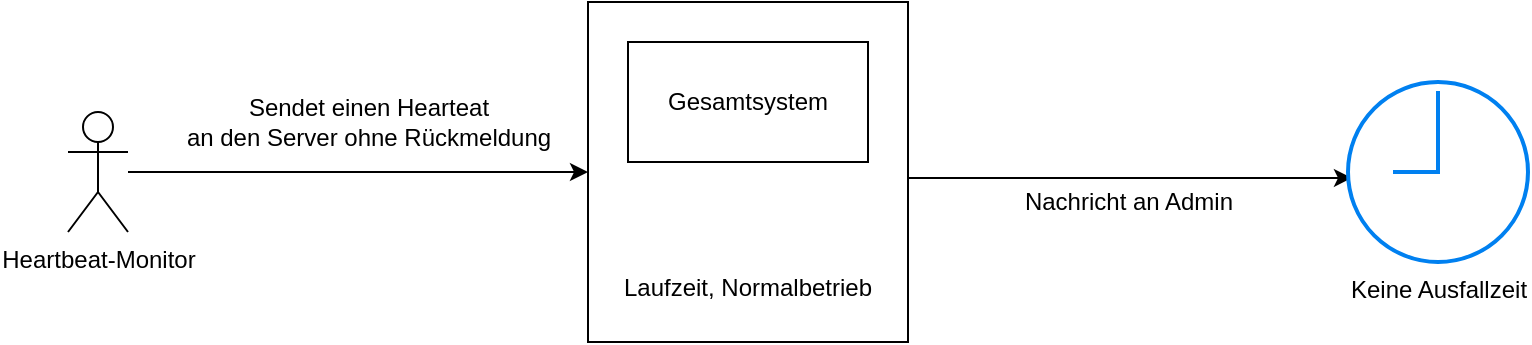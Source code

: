 <mxfile version="12.8.8" type="device"><diagram id="4825HtoTwsyWY6LcjGnN" name="Page-1"><mxGraphModel dx="466" dy="801" grid="1" gridSize="10" guides="1" tooltips="1" connect="1" arrows="1" fold="1" page="1" pageScale="1" pageWidth="827" pageHeight="1169" math="0" shadow="0"><root><mxCell id="0"/><mxCell id="1" parent="0"/><mxCell id="yjomIk0FwZpuEXgkG4li-6" style="edgeStyle=orthogonalEdgeStyle;rounded=0;orthogonalLoop=1;jettySize=auto;html=1;entryX=0.022;entryY=0.533;entryDx=0;entryDy=0;entryPerimeter=0;" edge="1" parent="1" source="yjomIk0FwZpuEXgkG4li-1" target="yjomIk0FwZpuEXgkG4li-5"><mxGeometry relative="1" as="geometry"><Array as="points"><mxPoint x="560" y="248"/><mxPoint x="560" y="248"/></Array></mxGeometry></mxCell><mxCell id="yjomIk0FwZpuEXgkG4li-7" value="Nachricht an Admin" style="text;html=1;align=center;verticalAlign=middle;resizable=0;points=[];labelBackgroundColor=#ffffff;" vertex="1" connectable="0" parent="yjomIk0FwZpuEXgkG4li-6"><mxGeometry x="-0.598" y="-4" relative="1" as="geometry"><mxPoint x="65" y="8" as="offset"/></mxGeometry></mxCell><mxCell id="yjomIk0FwZpuEXgkG4li-1" value="&lt;div&gt;&lt;br&gt;&lt;/div&gt;&lt;div&gt;&lt;br&gt;&lt;/div&gt;&lt;div&gt;&lt;br&gt;&lt;/div&gt;&lt;div&gt;&lt;br&gt;&lt;/div&gt;&lt;div&gt;&lt;br&gt;&lt;/div&gt;&lt;div&gt;&lt;br&gt;&lt;/div&gt;&lt;div&gt;&lt;br&gt;&lt;/div&gt;&lt;div&gt;&lt;br&gt;&lt;/div&gt;&lt;div&gt;Laufzeit, Normalbetrieb&lt;br&gt;&lt;/div&gt;" style="rounded=0;whiteSpace=wrap;html=1;" vertex="1" parent="1"><mxGeometry x="320" y="160" width="160" height="170" as="geometry"/></mxCell><mxCell id="yjomIk0FwZpuEXgkG4li-2" value="Gesamtsystem" style="rounded=0;whiteSpace=wrap;html=1;" vertex="1" parent="1"><mxGeometry x="340" y="180" width="120" height="60" as="geometry"/></mxCell><mxCell id="yjomIk0FwZpuEXgkG4li-4" style="edgeStyle=orthogonalEdgeStyle;rounded=0;orthogonalLoop=1;jettySize=auto;html=1;entryX=0;entryY=0.5;entryDx=0;entryDy=0;" edge="1" parent="1" source="yjomIk0FwZpuEXgkG4li-3" target="yjomIk0FwZpuEXgkG4li-1"><mxGeometry relative="1" as="geometry"/></mxCell><mxCell id="yjomIk0FwZpuEXgkG4li-8" value="&lt;div&gt;Sendet einen Hearteat&lt;/div&gt;&lt;div&gt; an den Server ohne Rückmeldung&lt;br&gt;&lt;/div&gt;" style="text;html=1;align=center;verticalAlign=middle;resizable=0;points=[];labelBackgroundColor=#ffffff;" vertex="1" connectable="0" parent="yjomIk0FwZpuEXgkG4li-4"><mxGeometry x="-0.243" y="-5" relative="1" as="geometry"><mxPoint x="33" y="-30" as="offset"/></mxGeometry></mxCell><mxCell id="yjomIk0FwZpuEXgkG4li-3" value="Heartbeat-Monitor" style="shape=umlActor;verticalLabelPosition=bottom;labelBackgroundColor=#ffffff;verticalAlign=top;html=1;outlineConnect=0;" vertex="1" parent="1"><mxGeometry x="60" y="215" width="30" height="60" as="geometry"/></mxCell><mxCell id="yjomIk0FwZpuEXgkG4li-5" value="Keine Ausfallzeit" style="html=1;verticalLabelPosition=bottom;align=center;labelBackgroundColor=#ffffff;verticalAlign=top;strokeWidth=2;strokeColor=#0080F0;shadow=0;dashed=0;shape=mxgraph.ios7.icons.clock;" vertex="1" parent="1"><mxGeometry x="700" y="200" width="90" height="90" as="geometry"/></mxCell></root></mxGraphModel></diagram></mxfile>